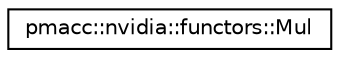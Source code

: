 digraph "Graphical Class Hierarchy"
{
 // LATEX_PDF_SIZE
  edge [fontname="Helvetica",fontsize="10",labelfontname="Helvetica",labelfontsize="10"];
  node [fontname="Helvetica",fontsize="10",shape=record];
  rankdir="LR";
  Node0 [label="pmacc::nvidia::functors::Mul",height=0.2,width=0.4,color="black", fillcolor="white", style="filled",URL="$structpmacc_1_1nvidia_1_1functors_1_1_mul.html",tooltip=" "];
}
